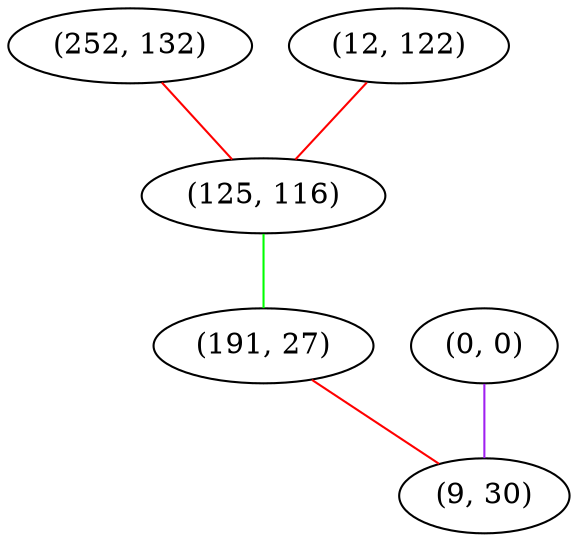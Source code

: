 graph "" {
"(252, 132)";
"(12, 122)";
"(125, 116)";
"(191, 27)";
"(0, 0)";
"(9, 30)";
"(252, 132)" -- "(125, 116)"  [color=red, key=0, weight=1];
"(12, 122)" -- "(125, 116)"  [color=red, key=0, weight=1];
"(125, 116)" -- "(191, 27)"  [color=green, key=0, weight=2];
"(191, 27)" -- "(9, 30)"  [color=red, key=0, weight=1];
"(0, 0)" -- "(9, 30)"  [color=purple, key=0, weight=4];
}
